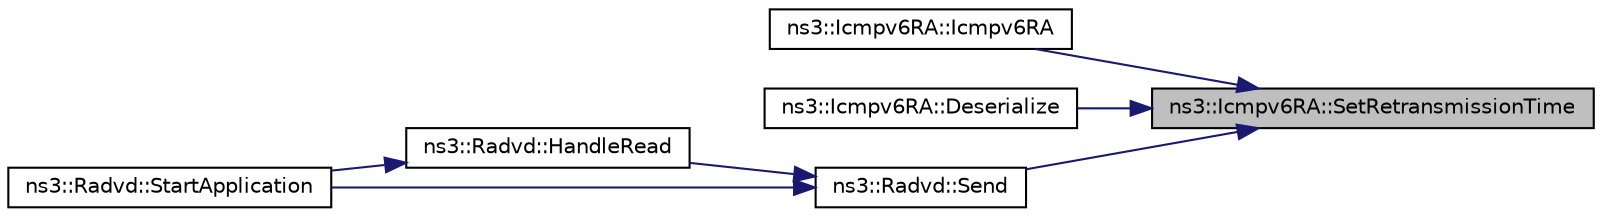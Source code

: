 digraph "ns3::Icmpv6RA::SetRetransmissionTime"
{
 // LATEX_PDF_SIZE
  edge [fontname="Helvetica",fontsize="10",labelfontname="Helvetica",labelfontsize="10"];
  node [fontname="Helvetica",fontsize="10",shape=record];
  rankdir="RL";
  Node1 [label="ns3::Icmpv6RA::SetRetransmissionTime",height=0.2,width=0.4,color="black", fillcolor="grey75", style="filled", fontcolor="black",tooltip="Set the node Retransmission time (Neighbor Discovery)."];
  Node1 -> Node2 [dir="back",color="midnightblue",fontsize="10",style="solid",fontname="Helvetica"];
  Node2 [label="ns3::Icmpv6RA::Icmpv6RA",height=0.2,width=0.4,color="black", fillcolor="white", style="filled",URL="$classns3_1_1_icmpv6_r_a.html#a04b8993864c2c8d43497117d13cfff58",tooltip="Constructor."];
  Node1 -> Node3 [dir="back",color="midnightblue",fontsize="10",style="solid",fontname="Helvetica"];
  Node3 [label="ns3::Icmpv6RA::Deserialize",height=0.2,width=0.4,color="black", fillcolor="white", style="filled",URL="$classns3_1_1_icmpv6_r_a.html#a91908412f051db52bd63b7a0d01c1117",tooltip="Deserialize the packet."];
  Node1 -> Node4 [dir="back",color="midnightblue",fontsize="10",style="solid",fontname="Helvetica"];
  Node4 [label="ns3::Radvd::Send",height=0.2,width=0.4,color="black", fillcolor="white", style="filled",URL="$classns3_1_1_radvd.html#a2dc4914b58690eaef190f38726d69bb2",tooltip="Send a packet."];
  Node4 -> Node5 [dir="back",color="midnightblue",fontsize="10",style="solid",fontname="Helvetica"];
  Node5 [label="ns3::Radvd::HandleRead",height=0.2,width=0.4,color="black", fillcolor="white", style="filled",URL="$classns3_1_1_radvd.html#a75cc828bc07117551ab886d986590045",tooltip="Handle received packet, especially router solicitation."];
  Node5 -> Node6 [dir="back",color="midnightblue",fontsize="10",style="solid",fontname="Helvetica"];
  Node6 [label="ns3::Radvd::StartApplication",height=0.2,width=0.4,color="black", fillcolor="white", style="filled",URL="$classns3_1_1_radvd.html#ab3d7cd100356262e43c24e608ef1aff4",tooltip="Start the application."];
  Node4 -> Node6 [dir="back",color="midnightblue",fontsize="10",style="solid",fontname="Helvetica"];
}
